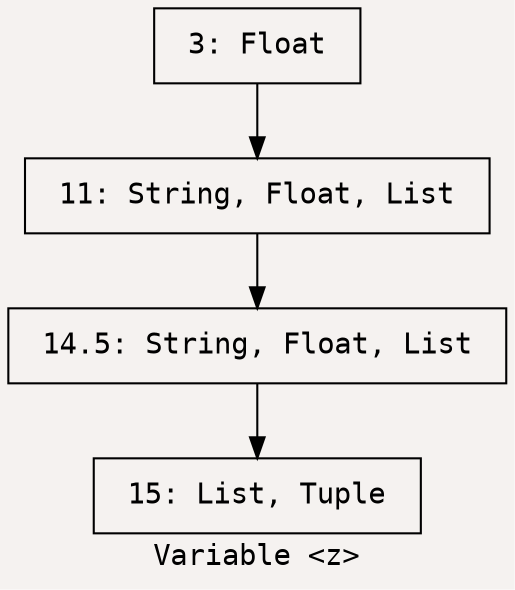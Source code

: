 digraph {
	label="Variable <z>"
	bgcolor="#f5f2f0"
	node [shape=box]
	node [fontname="Consolas,Monaco,'Andale Mono','Ubuntu Mono',monospace"]
	fontname="Consolas,Monaco,'Andale Mono','Ubuntu Mono',monospace"
	3 [label=" 3: Float "]
	11 [label=" 11: String, Float, List "]
	3 -> 11
	14.5 [label=" 14.5: String, Float, List "]
	11 -> 14.5
	15 [label=" 15: List, Tuple "]
	14.5 -> 15
}
